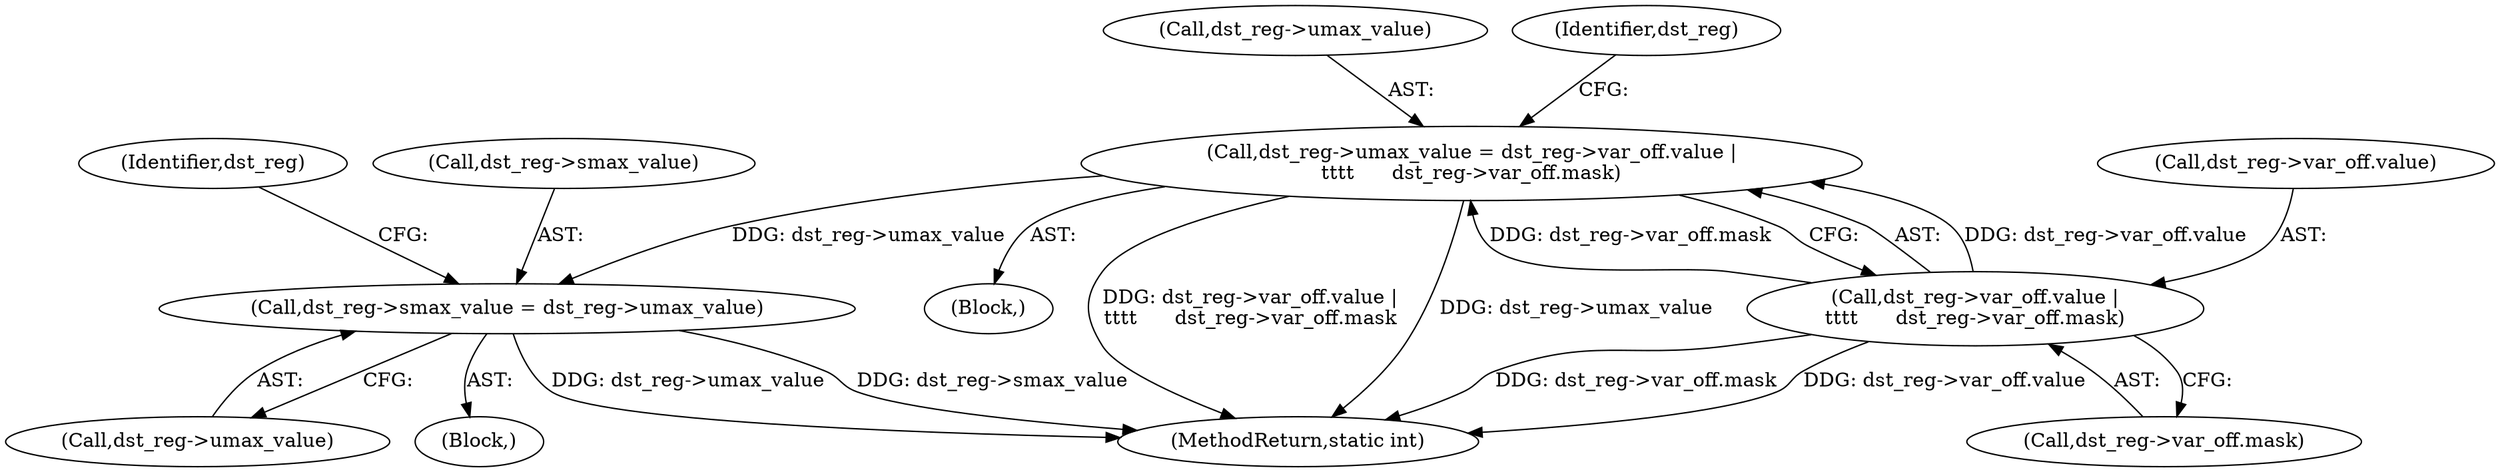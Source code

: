digraph "0_linux_468f6eafa6c44cb2c5d8aad35e12f06c240a812a@pointer" {
"1000624" [label="(Call,dst_reg->smax_value = dst_reg->umax_value)"];
"1000579" [label="(Call,dst_reg->umax_value = dst_reg->var_off.value |\n\t\t\t\t      dst_reg->var_off.mask)"];
"1000583" [label="(Call,dst_reg->var_off.value |\n\t\t\t\t      dst_reg->var_off.mask)"];
"1000624" [label="(Call,dst_reg->smax_value = dst_reg->umax_value)"];
"1000632" [label="(Identifier,dst_reg)"];
"1000589" [label="(Call,dst_reg->var_off.mask)"];
"1000625" [label="(Call,dst_reg->smax_value)"];
"1000616" [label="(Block,)"];
"1000771" [label="(MethodReturn,static int)"];
"1000628" [label="(Call,dst_reg->umax_value)"];
"1000579" [label="(Call,dst_reg->umax_value = dst_reg->var_off.value |\n\t\t\t\t      dst_reg->var_off.mask)"];
"1000197" [label="(Block,)"];
"1000583" [label="(Call,dst_reg->var_off.value |\n\t\t\t\t      dst_reg->var_off.mask)"];
"1000584" [label="(Call,dst_reg->var_off.value)"];
"1000580" [label="(Call,dst_reg->umax_value)"];
"1000598" [label="(Identifier,dst_reg)"];
"1000624" -> "1000616"  [label="AST: "];
"1000624" -> "1000628"  [label="CFG: "];
"1000625" -> "1000624"  [label="AST: "];
"1000628" -> "1000624"  [label="AST: "];
"1000632" -> "1000624"  [label="CFG: "];
"1000624" -> "1000771"  [label="DDG: dst_reg->umax_value"];
"1000624" -> "1000771"  [label="DDG: dst_reg->smax_value"];
"1000579" -> "1000624"  [label="DDG: dst_reg->umax_value"];
"1000579" -> "1000197"  [label="AST: "];
"1000579" -> "1000583"  [label="CFG: "];
"1000580" -> "1000579"  [label="AST: "];
"1000583" -> "1000579"  [label="AST: "];
"1000598" -> "1000579"  [label="CFG: "];
"1000579" -> "1000771"  [label="DDG: dst_reg->umax_value"];
"1000579" -> "1000771"  [label="DDG: dst_reg->var_off.value |\n\t\t\t\t      dst_reg->var_off.mask"];
"1000583" -> "1000579"  [label="DDG: dst_reg->var_off.value"];
"1000583" -> "1000579"  [label="DDG: dst_reg->var_off.mask"];
"1000583" -> "1000589"  [label="CFG: "];
"1000584" -> "1000583"  [label="AST: "];
"1000589" -> "1000583"  [label="AST: "];
"1000583" -> "1000771"  [label="DDG: dst_reg->var_off.mask"];
"1000583" -> "1000771"  [label="DDG: dst_reg->var_off.value"];
}
